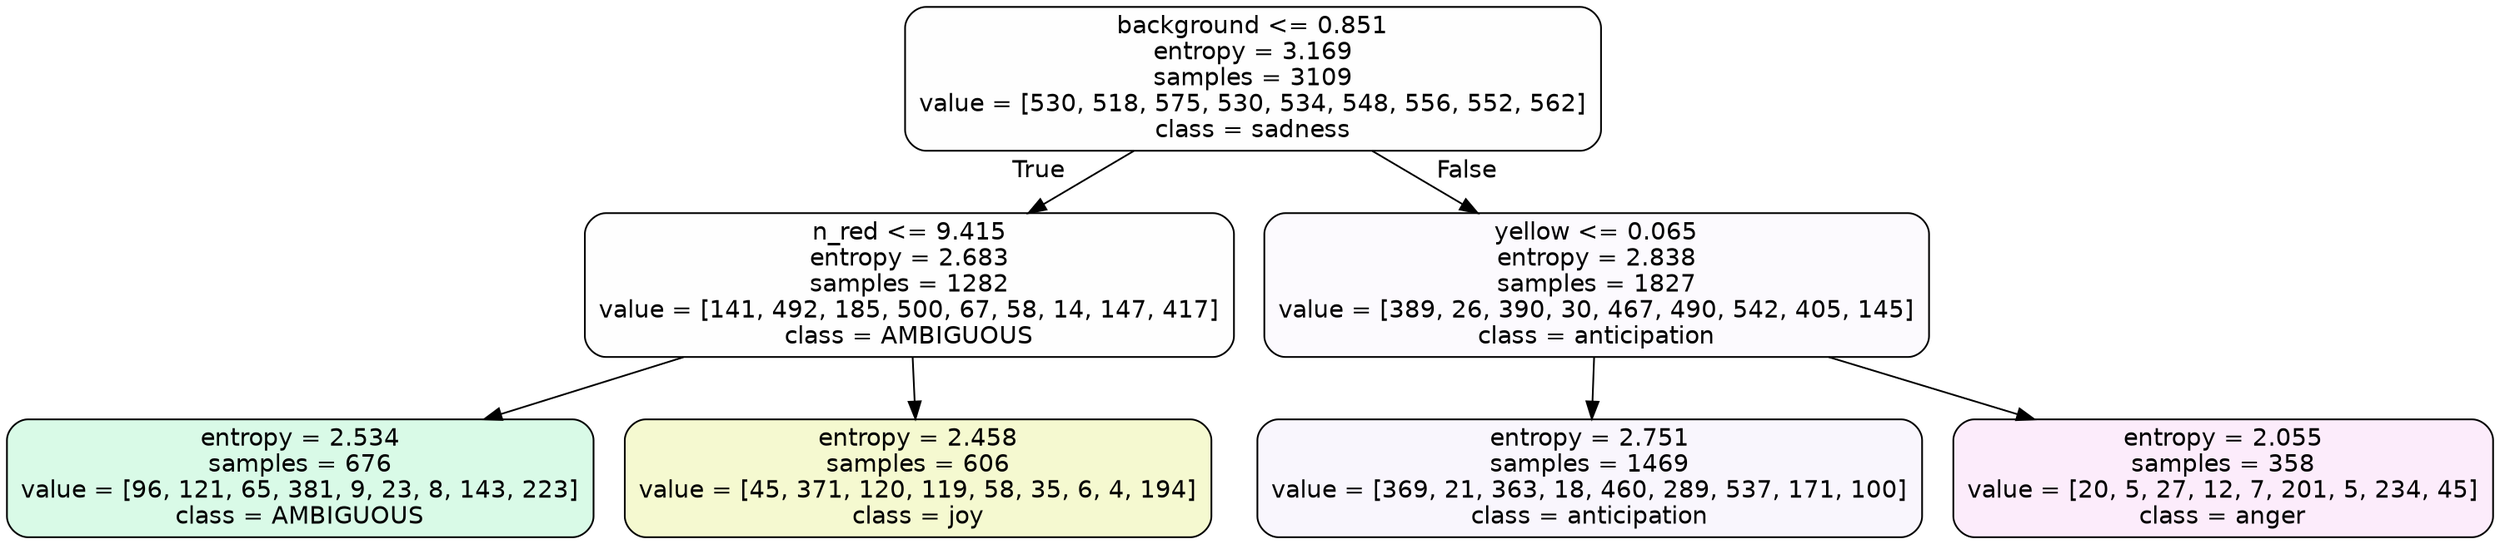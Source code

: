 digraph Tree {
node [shape=box, style="filled, rounded", color="black", fontname=helvetica] ;
edge [fontname=helvetica] ;
0 [label="background <= 0.851\nentropy = 3.169\nsamples = 3109\nvalue = [530, 518, 575, 530, 534, 548, 556, 552, 562]\nclass = sadness", fillcolor="#64e53901"] ;
1 [label="n_red <= 9.415\nentropy = 2.683\nsamples = 1282\nvalue = [141, 492, 185, 500, 67, 58, 14, 147, 417]\nclass = AMBIGUOUS", fillcolor="#39e58101"] ;
0 -> 1 [labeldistance=2.5, labelangle=45, headlabel="True"] ;
2 [label="entropy = 2.534\nsamples = 676\nvalue = [96, 121, 65, 381, 9, 23, 8, 143, 223]\nclass = AMBIGUOUS", fillcolor="#39e58130"] ;
1 -> 2 ;
3 [label="entropy = 2.458\nsamples = 606\nvalue = [45, 371, 120, 119, 58, 35, 6, 4, 194]\nclass = joy", fillcolor="#d7e5393c"] ;
1 -> 3 ;
4 [label="yellow <= 0.065\nentropy = 2.838\nsamples = 1827\nvalue = [389, 26, 390, 30, 467, 490, 542, 405, 145]\nclass = anticipation", fillcolor="#8139e506"] ;
0 -> 4 [labeldistance=2.5, labelangle=-45, headlabel="False"] ;
5 [label="entropy = 2.751\nsamples = 1469\nvalue = [369, 21, 363, 18, 460, 289, 537, 171, 100]\nclass = anticipation", fillcolor="#8139e50b"] ;
4 -> 5 ;
6 [label="entropy = 2.055\nsamples = 358\nvalue = [20, 5, 27, 12, 7, 201, 5, 234, 45]\nclass = anger", fillcolor="#e539d718"] ;
4 -> 6 ;
}